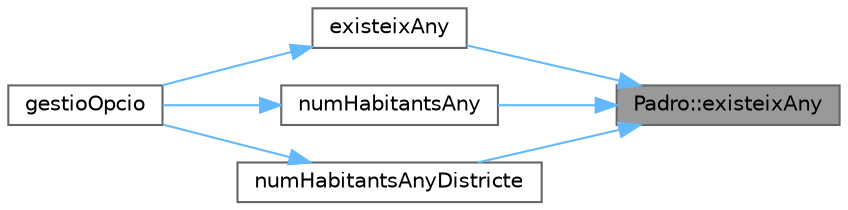 digraph "Padro::existeixAny"
{
 // LATEX_PDF_SIZE
  bgcolor="transparent";
  edge [fontname=Helvetica,fontsize=10,labelfontname=Helvetica,labelfontsize=10];
  node [fontname=Helvetica,fontsize=10,shape=box,height=0.2,width=0.4];
  rankdir="RL";
  Node1 [id="Node000001",label="Padro::existeixAny",height=0.2,width=0.4,color="gray40", fillcolor="grey60", style="filled", fontcolor="black",tooltip="Verifica si existe un año en los datos cargados."];
  Node1 -> Node2 [id="edge7_Node000001_Node000002",dir="back",color="steelblue1",style="solid",tooltip=" "];
  Node2 [id="Node000002",label="existeixAny",height=0.2,width=0.4,color="grey40", fillcolor="white", style="filled",URL="$main_8cpp.html#ad118e24aa397b8a664206958c3f68b71",tooltip="Consulta si existe un año en los datos cargados."];
  Node2 -> Node3 [id="edge8_Node000002_Node000003",dir="back",color="steelblue1",style="solid",tooltip=" "];
  Node3 [id="Node000003",label="gestioOpcio",height=0.2,width=0.4,color="grey40", fillcolor="white", style="filled",URL="$main_8cpp.html#a5289933794b2beb79f44578f8d07af19",tooltip="Gestiona las opciones seleccionadas por el usuario."];
  Node1 -> Node4 [id="edge9_Node000001_Node000004",dir="back",color="steelblue1",style="solid",tooltip=" "];
  Node4 [id="Node000004",label="numHabitantsAny",height=0.2,width=0.4,color="grey40", fillcolor="white", style="filled",URL="$main_8cpp.html#a68c5f813ee540c41425442ef8d279295",tooltip="Obtiene el número de habitantes de un año específico."];
  Node4 -> Node3 [id="edge10_Node000004_Node000003",dir="back",color="steelblue1",style="solid",tooltip=" "];
  Node1 -> Node5 [id="edge11_Node000001_Node000005",dir="back",color="steelblue1",style="solid",tooltip=" "];
  Node5 [id="Node000005",label="numHabitantsAnyDistricte",height=0.2,width=0.4,color="grey40", fillcolor="white", style="filled",URL="$main_8cpp.html#a100fb390dc1e2f30d563345a7e8ffae7",tooltip="Obtiene el número de habitantes de un año y un distrito."];
  Node5 -> Node3 [id="edge12_Node000005_Node000003",dir="back",color="steelblue1",style="solid",tooltip=" "];
}
